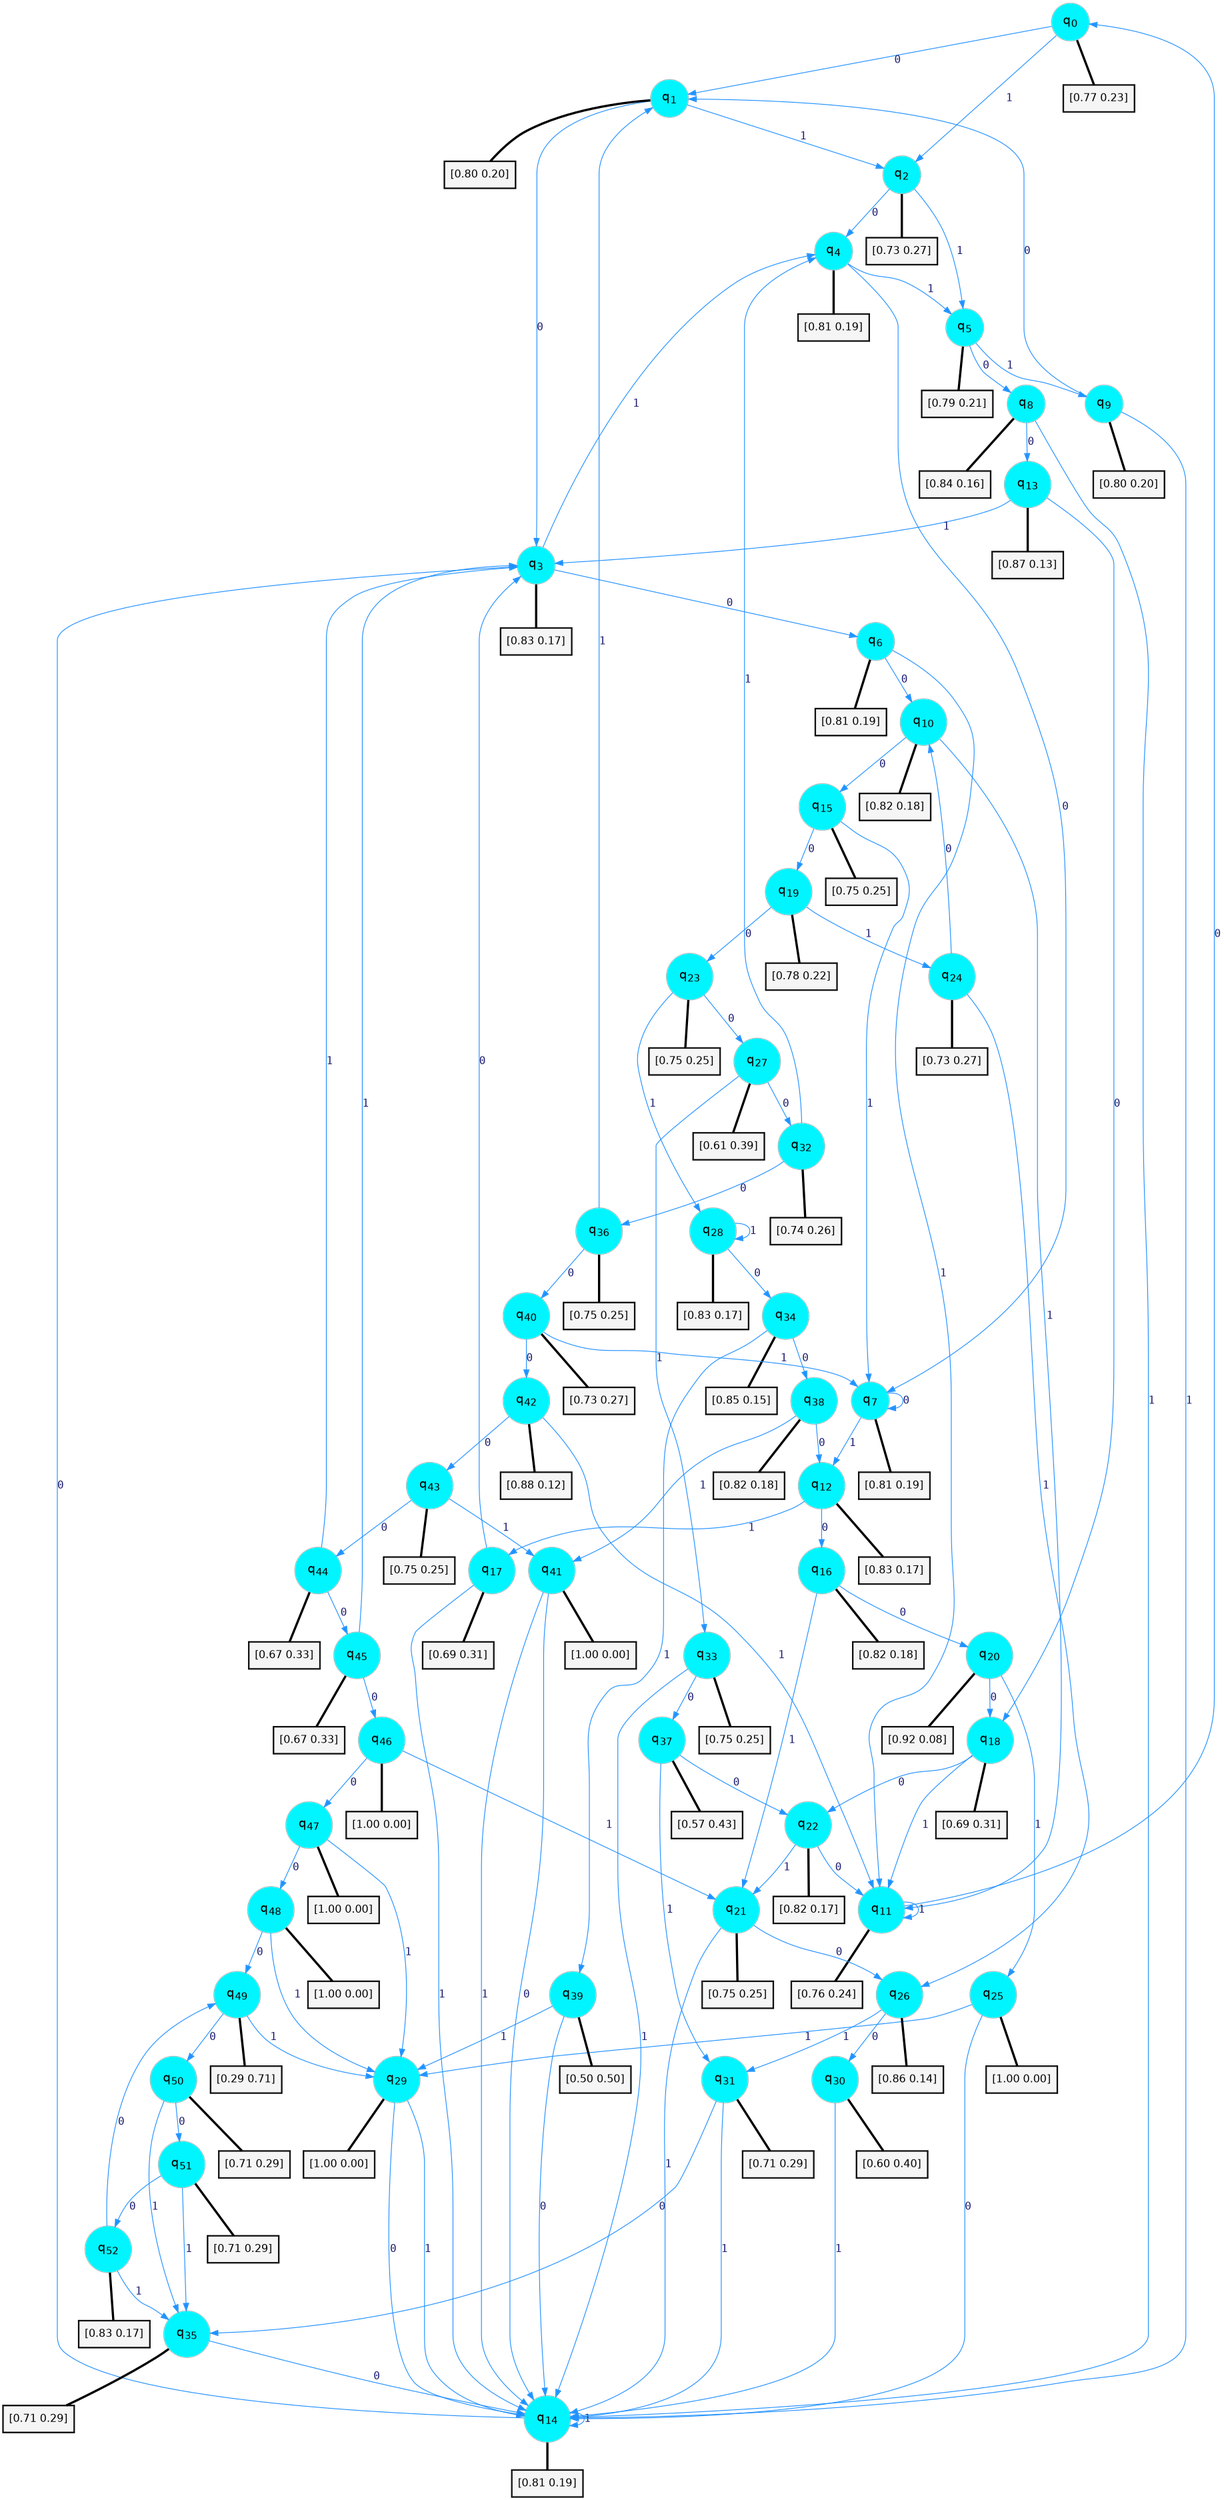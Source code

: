 digraph G {
graph [
bgcolor=transparent, dpi=300, rankdir=TD, size="40,25"];
node [
color=gray, fillcolor=turquoise1, fontcolor=black, fontname=Helvetica, fontsize=16, fontweight=bold, shape=circle, style=filled];
edge [
arrowsize=1, color=dodgerblue1, fontcolor=midnightblue, fontname=courier, fontweight=bold, penwidth=1, style=solid, weight=20];
0[label=<q<SUB>0</SUB>>];
1[label=<q<SUB>1</SUB>>];
2[label=<q<SUB>2</SUB>>];
3[label=<q<SUB>3</SUB>>];
4[label=<q<SUB>4</SUB>>];
5[label=<q<SUB>5</SUB>>];
6[label=<q<SUB>6</SUB>>];
7[label=<q<SUB>7</SUB>>];
8[label=<q<SUB>8</SUB>>];
9[label=<q<SUB>9</SUB>>];
10[label=<q<SUB>10</SUB>>];
11[label=<q<SUB>11</SUB>>];
12[label=<q<SUB>12</SUB>>];
13[label=<q<SUB>13</SUB>>];
14[label=<q<SUB>14</SUB>>];
15[label=<q<SUB>15</SUB>>];
16[label=<q<SUB>16</SUB>>];
17[label=<q<SUB>17</SUB>>];
18[label=<q<SUB>18</SUB>>];
19[label=<q<SUB>19</SUB>>];
20[label=<q<SUB>20</SUB>>];
21[label=<q<SUB>21</SUB>>];
22[label=<q<SUB>22</SUB>>];
23[label=<q<SUB>23</SUB>>];
24[label=<q<SUB>24</SUB>>];
25[label=<q<SUB>25</SUB>>];
26[label=<q<SUB>26</SUB>>];
27[label=<q<SUB>27</SUB>>];
28[label=<q<SUB>28</SUB>>];
29[label=<q<SUB>29</SUB>>];
30[label=<q<SUB>30</SUB>>];
31[label=<q<SUB>31</SUB>>];
32[label=<q<SUB>32</SUB>>];
33[label=<q<SUB>33</SUB>>];
34[label=<q<SUB>34</SUB>>];
35[label=<q<SUB>35</SUB>>];
36[label=<q<SUB>36</SUB>>];
37[label=<q<SUB>37</SUB>>];
38[label=<q<SUB>38</SUB>>];
39[label=<q<SUB>39</SUB>>];
40[label=<q<SUB>40</SUB>>];
41[label=<q<SUB>41</SUB>>];
42[label=<q<SUB>42</SUB>>];
43[label=<q<SUB>43</SUB>>];
44[label=<q<SUB>44</SUB>>];
45[label=<q<SUB>45</SUB>>];
46[label=<q<SUB>46</SUB>>];
47[label=<q<SUB>47</SUB>>];
48[label=<q<SUB>48</SUB>>];
49[label=<q<SUB>49</SUB>>];
50[label=<q<SUB>50</SUB>>];
51[label=<q<SUB>51</SUB>>];
52[label=<q<SUB>52</SUB>>];
53[label="[0.77 0.23]", shape=box,fontcolor=black, fontname=Helvetica, fontsize=14, penwidth=2, fillcolor=whitesmoke,color=black];
54[label="[0.80 0.20]", shape=box,fontcolor=black, fontname=Helvetica, fontsize=14, penwidth=2, fillcolor=whitesmoke,color=black];
55[label="[0.73 0.27]", shape=box,fontcolor=black, fontname=Helvetica, fontsize=14, penwidth=2, fillcolor=whitesmoke,color=black];
56[label="[0.83 0.17]", shape=box,fontcolor=black, fontname=Helvetica, fontsize=14, penwidth=2, fillcolor=whitesmoke,color=black];
57[label="[0.81 0.19]", shape=box,fontcolor=black, fontname=Helvetica, fontsize=14, penwidth=2, fillcolor=whitesmoke,color=black];
58[label="[0.79 0.21]", shape=box,fontcolor=black, fontname=Helvetica, fontsize=14, penwidth=2, fillcolor=whitesmoke,color=black];
59[label="[0.81 0.19]", shape=box,fontcolor=black, fontname=Helvetica, fontsize=14, penwidth=2, fillcolor=whitesmoke,color=black];
60[label="[0.81 0.19]", shape=box,fontcolor=black, fontname=Helvetica, fontsize=14, penwidth=2, fillcolor=whitesmoke,color=black];
61[label="[0.84 0.16]", shape=box,fontcolor=black, fontname=Helvetica, fontsize=14, penwidth=2, fillcolor=whitesmoke,color=black];
62[label="[0.80 0.20]", shape=box,fontcolor=black, fontname=Helvetica, fontsize=14, penwidth=2, fillcolor=whitesmoke,color=black];
63[label="[0.82 0.18]", shape=box,fontcolor=black, fontname=Helvetica, fontsize=14, penwidth=2, fillcolor=whitesmoke,color=black];
64[label="[0.76 0.24]", shape=box,fontcolor=black, fontname=Helvetica, fontsize=14, penwidth=2, fillcolor=whitesmoke,color=black];
65[label="[0.83 0.17]", shape=box,fontcolor=black, fontname=Helvetica, fontsize=14, penwidth=2, fillcolor=whitesmoke,color=black];
66[label="[0.87 0.13]", shape=box,fontcolor=black, fontname=Helvetica, fontsize=14, penwidth=2, fillcolor=whitesmoke,color=black];
67[label="[0.81 0.19]", shape=box,fontcolor=black, fontname=Helvetica, fontsize=14, penwidth=2, fillcolor=whitesmoke,color=black];
68[label="[0.75 0.25]", shape=box,fontcolor=black, fontname=Helvetica, fontsize=14, penwidth=2, fillcolor=whitesmoke,color=black];
69[label="[0.82 0.18]", shape=box,fontcolor=black, fontname=Helvetica, fontsize=14, penwidth=2, fillcolor=whitesmoke,color=black];
70[label="[0.69 0.31]", shape=box,fontcolor=black, fontname=Helvetica, fontsize=14, penwidth=2, fillcolor=whitesmoke,color=black];
71[label="[0.69 0.31]", shape=box,fontcolor=black, fontname=Helvetica, fontsize=14, penwidth=2, fillcolor=whitesmoke,color=black];
72[label="[0.78 0.22]", shape=box,fontcolor=black, fontname=Helvetica, fontsize=14, penwidth=2, fillcolor=whitesmoke,color=black];
73[label="[0.92 0.08]", shape=box,fontcolor=black, fontname=Helvetica, fontsize=14, penwidth=2, fillcolor=whitesmoke,color=black];
74[label="[0.75 0.25]", shape=box,fontcolor=black, fontname=Helvetica, fontsize=14, penwidth=2, fillcolor=whitesmoke,color=black];
75[label="[0.82 0.17]", shape=box,fontcolor=black, fontname=Helvetica, fontsize=14, penwidth=2, fillcolor=whitesmoke,color=black];
76[label="[0.75 0.25]", shape=box,fontcolor=black, fontname=Helvetica, fontsize=14, penwidth=2, fillcolor=whitesmoke,color=black];
77[label="[0.73 0.27]", shape=box,fontcolor=black, fontname=Helvetica, fontsize=14, penwidth=2, fillcolor=whitesmoke,color=black];
78[label="[1.00 0.00]", shape=box,fontcolor=black, fontname=Helvetica, fontsize=14, penwidth=2, fillcolor=whitesmoke,color=black];
79[label="[0.86 0.14]", shape=box,fontcolor=black, fontname=Helvetica, fontsize=14, penwidth=2, fillcolor=whitesmoke,color=black];
80[label="[0.61 0.39]", shape=box,fontcolor=black, fontname=Helvetica, fontsize=14, penwidth=2, fillcolor=whitesmoke,color=black];
81[label="[0.83 0.17]", shape=box,fontcolor=black, fontname=Helvetica, fontsize=14, penwidth=2, fillcolor=whitesmoke,color=black];
82[label="[1.00 0.00]", shape=box,fontcolor=black, fontname=Helvetica, fontsize=14, penwidth=2, fillcolor=whitesmoke,color=black];
83[label="[0.60 0.40]", shape=box,fontcolor=black, fontname=Helvetica, fontsize=14, penwidth=2, fillcolor=whitesmoke,color=black];
84[label="[0.71 0.29]", shape=box,fontcolor=black, fontname=Helvetica, fontsize=14, penwidth=2, fillcolor=whitesmoke,color=black];
85[label="[0.74 0.26]", shape=box,fontcolor=black, fontname=Helvetica, fontsize=14, penwidth=2, fillcolor=whitesmoke,color=black];
86[label="[0.75 0.25]", shape=box,fontcolor=black, fontname=Helvetica, fontsize=14, penwidth=2, fillcolor=whitesmoke,color=black];
87[label="[0.85 0.15]", shape=box,fontcolor=black, fontname=Helvetica, fontsize=14, penwidth=2, fillcolor=whitesmoke,color=black];
88[label="[0.71 0.29]", shape=box,fontcolor=black, fontname=Helvetica, fontsize=14, penwidth=2, fillcolor=whitesmoke,color=black];
89[label="[0.75 0.25]", shape=box,fontcolor=black, fontname=Helvetica, fontsize=14, penwidth=2, fillcolor=whitesmoke,color=black];
90[label="[0.57 0.43]", shape=box,fontcolor=black, fontname=Helvetica, fontsize=14, penwidth=2, fillcolor=whitesmoke,color=black];
91[label="[0.82 0.18]", shape=box,fontcolor=black, fontname=Helvetica, fontsize=14, penwidth=2, fillcolor=whitesmoke,color=black];
92[label="[0.50 0.50]", shape=box,fontcolor=black, fontname=Helvetica, fontsize=14, penwidth=2, fillcolor=whitesmoke,color=black];
93[label="[0.73 0.27]", shape=box,fontcolor=black, fontname=Helvetica, fontsize=14, penwidth=2, fillcolor=whitesmoke,color=black];
94[label="[1.00 0.00]", shape=box,fontcolor=black, fontname=Helvetica, fontsize=14, penwidth=2, fillcolor=whitesmoke,color=black];
95[label="[0.88 0.12]", shape=box,fontcolor=black, fontname=Helvetica, fontsize=14, penwidth=2, fillcolor=whitesmoke,color=black];
96[label="[0.75 0.25]", shape=box,fontcolor=black, fontname=Helvetica, fontsize=14, penwidth=2, fillcolor=whitesmoke,color=black];
97[label="[0.67 0.33]", shape=box,fontcolor=black, fontname=Helvetica, fontsize=14, penwidth=2, fillcolor=whitesmoke,color=black];
98[label="[0.67 0.33]", shape=box,fontcolor=black, fontname=Helvetica, fontsize=14, penwidth=2, fillcolor=whitesmoke,color=black];
99[label="[1.00 0.00]", shape=box,fontcolor=black, fontname=Helvetica, fontsize=14, penwidth=2, fillcolor=whitesmoke,color=black];
100[label="[1.00 0.00]", shape=box,fontcolor=black, fontname=Helvetica, fontsize=14, penwidth=2, fillcolor=whitesmoke,color=black];
101[label="[1.00 0.00]", shape=box,fontcolor=black, fontname=Helvetica, fontsize=14, penwidth=2, fillcolor=whitesmoke,color=black];
102[label="[0.29 0.71]", shape=box,fontcolor=black, fontname=Helvetica, fontsize=14, penwidth=2, fillcolor=whitesmoke,color=black];
103[label="[0.71 0.29]", shape=box,fontcolor=black, fontname=Helvetica, fontsize=14, penwidth=2, fillcolor=whitesmoke,color=black];
104[label="[0.71 0.29]", shape=box,fontcolor=black, fontname=Helvetica, fontsize=14, penwidth=2, fillcolor=whitesmoke,color=black];
105[label="[0.83 0.17]", shape=box,fontcolor=black, fontname=Helvetica, fontsize=14, penwidth=2, fillcolor=whitesmoke,color=black];
0->1 [label=0];
0->2 [label=1];
0->53 [arrowhead=none, penwidth=3,color=black];
1->3 [label=0];
1->2 [label=1];
1->54 [arrowhead=none, penwidth=3,color=black];
2->4 [label=0];
2->5 [label=1];
2->55 [arrowhead=none, penwidth=3,color=black];
3->6 [label=0];
3->4 [label=1];
3->56 [arrowhead=none, penwidth=3,color=black];
4->7 [label=0];
4->5 [label=1];
4->57 [arrowhead=none, penwidth=3,color=black];
5->8 [label=0];
5->9 [label=1];
5->58 [arrowhead=none, penwidth=3,color=black];
6->10 [label=0];
6->11 [label=1];
6->59 [arrowhead=none, penwidth=3,color=black];
7->7 [label=0];
7->12 [label=1];
7->60 [arrowhead=none, penwidth=3,color=black];
8->13 [label=0];
8->14 [label=1];
8->61 [arrowhead=none, penwidth=3,color=black];
9->1 [label=0];
9->14 [label=1];
9->62 [arrowhead=none, penwidth=3,color=black];
10->15 [label=0];
10->11 [label=1];
10->63 [arrowhead=none, penwidth=3,color=black];
11->0 [label=0];
11->11 [label=1];
11->64 [arrowhead=none, penwidth=3,color=black];
12->16 [label=0];
12->17 [label=1];
12->65 [arrowhead=none, penwidth=3,color=black];
13->18 [label=0];
13->3 [label=1];
13->66 [arrowhead=none, penwidth=3,color=black];
14->3 [label=0];
14->14 [label=1];
14->67 [arrowhead=none, penwidth=3,color=black];
15->19 [label=0];
15->7 [label=1];
15->68 [arrowhead=none, penwidth=3,color=black];
16->20 [label=0];
16->21 [label=1];
16->69 [arrowhead=none, penwidth=3,color=black];
17->3 [label=0];
17->14 [label=1];
17->70 [arrowhead=none, penwidth=3,color=black];
18->22 [label=0];
18->11 [label=1];
18->71 [arrowhead=none, penwidth=3,color=black];
19->23 [label=0];
19->24 [label=1];
19->72 [arrowhead=none, penwidth=3,color=black];
20->18 [label=0];
20->25 [label=1];
20->73 [arrowhead=none, penwidth=3,color=black];
21->26 [label=0];
21->14 [label=1];
21->74 [arrowhead=none, penwidth=3,color=black];
22->11 [label=0];
22->21 [label=1];
22->75 [arrowhead=none, penwidth=3,color=black];
23->27 [label=0];
23->28 [label=1];
23->76 [arrowhead=none, penwidth=3,color=black];
24->10 [label=0];
24->26 [label=1];
24->77 [arrowhead=none, penwidth=3,color=black];
25->14 [label=0];
25->29 [label=1];
25->78 [arrowhead=none, penwidth=3,color=black];
26->30 [label=0];
26->31 [label=1];
26->79 [arrowhead=none, penwidth=3,color=black];
27->32 [label=0];
27->33 [label=1];
27->80 [arrowhead=none, penwidth=3,color=black];
28->34 [label=0];
28->28 [label=1];
28->81 [arrowhead=none, penwidth=3,color=black];
29->14 [label=0];
29->14 [label=1];
29->82 [arrowhead=none, penwidth=3,color=black];
30->14 [label=1];
30->83 [arrowhead=none, penwidth=3,color=black];
31->35 [label=0];
31->14 [label=1];
31->84 [arrowhead=none, penwidth=3,color=black];
32->36 [label=0];
32->4 [label=1];
32->85 [arrowhead=none, penwidth=3,color=black];
33->37 [label=0];
33->14 [label=1];
33->86 [arrowhead=none, penwidth=3,color=black];
34->38 [label=0];
34->39 [label=1];
34->87 [arrowhead=none, penwidth=3,color=black];
35->14 [label=0];
35->88 [arrowhead=none, penwidth=3,color=black];
36->40 [label=0];
36->1 [label=1];
36->89 [arrowhead=none, penwidth=3,color=black];
37->22 [label=0];
37->31 [label=1];
37->90 [arrowhead=none, penwidth=3,color=black];
38->12 [label=0];
38->41 [label=1];
38->91 [arrowhead=none, penwidth=3,color=black];
39->14 [label=0];
39->29 [label=1];
39->92 [arrowhead=none, penwidth=3,color=black];
40->42 [label=0];
40->7 [label=1];
40->93 [arrowhead=none, penwidth=3,color=black];
41->14 [label=0];
41->14 [label=1];
41->94 [arrowhead=none, penwidth=3,color=black];
42->43 [label=0];
42->11 [label=1];
42->95 [arrowhead=none, penwidth=3,color=black];
43->44 [label=0];
43->41 [label=1];
43->96 [arrowhead=none, penwidth=3,color=black];
44->45 [label=0];
44->3 [label=1];
44->97 [arrowhead=none, penwidth=3,color=black];
45->46 [label=0];
45->3 [label=1];
45->98 [arrowhead=none, penwidth=3,color=black];
46->47 [label=0];
46->21 [label=1];
46->99 [arrowhead=none, penwidth=3,color=black];
47->48 [label=0];
47->29 [label=1];
47->100 [arrowhead=none, penwidth=3,color=black];
48->49 [label=0];
48->29 [label=1];
48->101 [arrowhead=none, penwidth=3,color=black];
49->50 [label=0];
49->29 [label=1];
49->102 [arrowhead=none, penwidth=3,color=black];
50->51 [label=0];
50->35 [label=1];
50->103 [arrowhead=none, penwidth=3,color=black];
51->52 [label=0];
51->35 [label=1];
51->104 [arrowhead=none, penwidth=3,color=black];
52->49 [label=0];
52->35 [label=1];
52->105 [arrowhead=none, penwidth=3,color=black];
}
